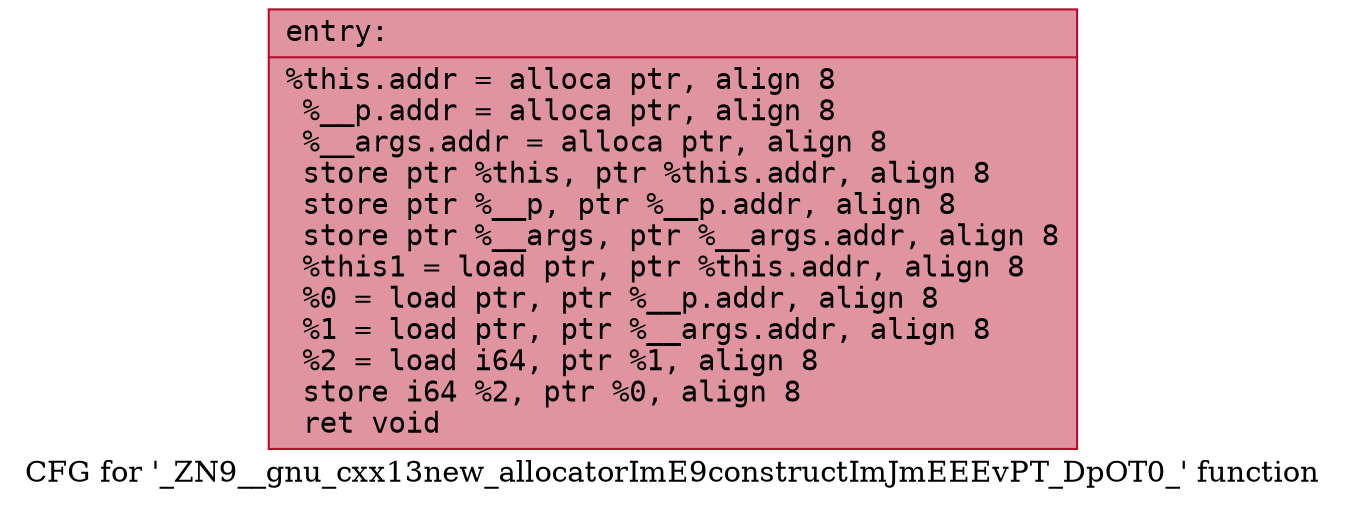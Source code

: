 digraph "CFG for '_ZN9__gnu_cxx13new_allocatorImE9constructImJmEEEvPT_DpOT0_' function" {
	label="CFG for '_ZN9__gnu_cxx13new_allocatorImE9constructImJmEEEvPT_DpOT0_' function";

	Node0x556c3c83a210 [shape=record,color="#b70d28ff", style=filled, fillcolor="#b70d2870" fontname="Courier",label="{entry:\l|  %this.addr = alloca ptr, align 8\l  %__p.addr = alloca ptr, align 8\l  %__args.addr = alloca ptr, align 8\l  store ptr %this, ptr %this.addr, align 8\l  store ptr %__p, ptr %__p.addr, align 8\l  store ptr %__args, ptr %__args.addr, align 8\l  %this1 = load ptr, ptr %this.addr, align 8\l  %0 = load ptr, ptr %__p.addr, align 8\l  %1 = load ptr, ptr %__args.addr, align 8\l  %2 = load i64, ptr %1, align 8\l  store i64 %2, ptr %0, align 8\l  ret void\l}"];
}
